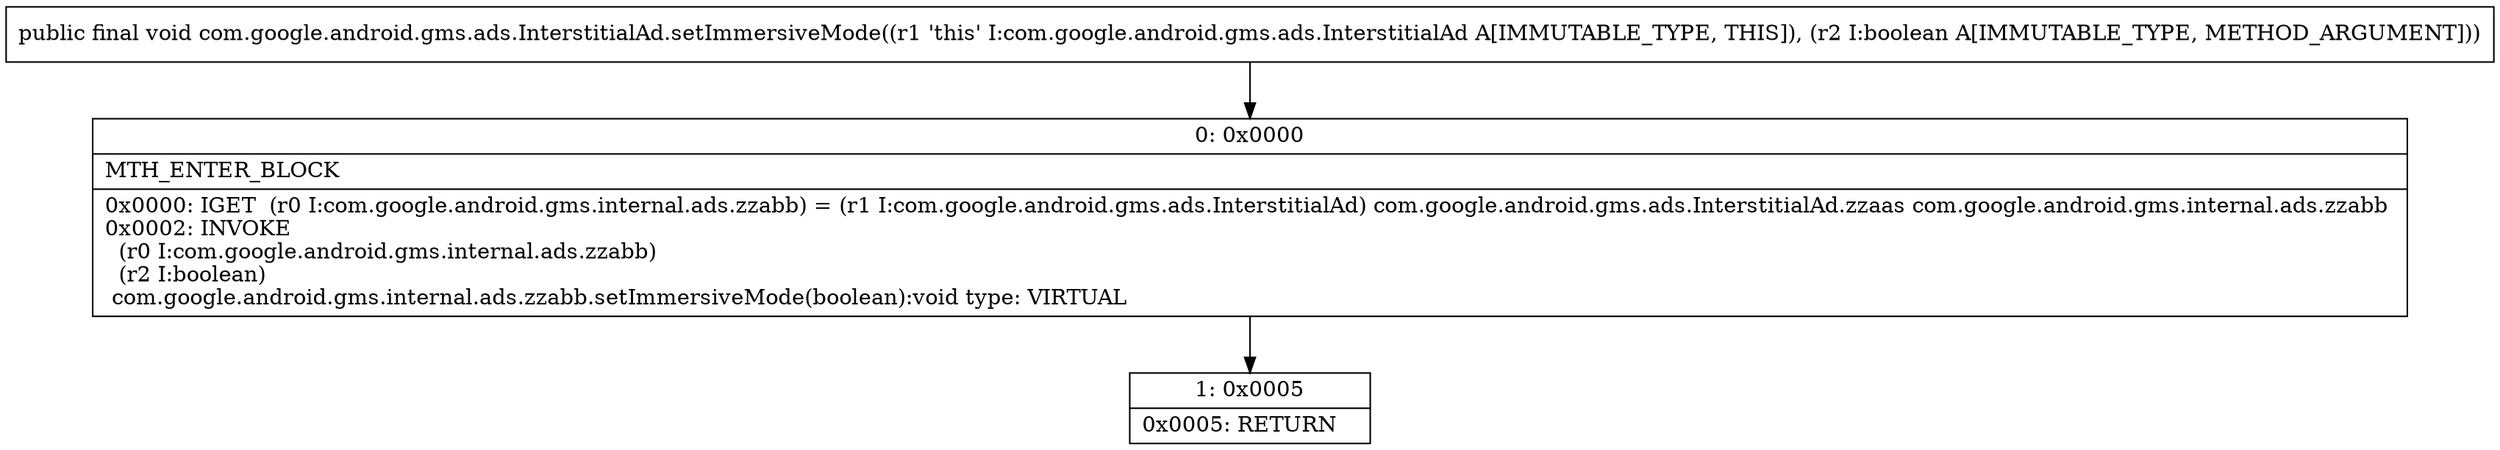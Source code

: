 digraph "CFG forcom.google.android.gms.ads.InterstitialAd.setImmersiveMode(Z)V" {
Node_0 [shape=record,label="{0\:\ 0x0000|MTH_ENTER_BLOCK\l|0x0000: IGET  (r0 I:com.google.android.gms.internal.ads.zzabb) = (r1 I:com.google.android.gms.ads.InterstitialAd) com.google.android.gms.ads.InterstitialAd.zzaas com.google.android.gms.internal.ads.zzabb \l0x0002: INVOKE  \l  (r0 I:com.google.android.gms.internal.ads.zzabb)\l  (r2 I:boolean)\l com.google.android.gms.internal.ads.zzabb.setImmersiveMode(boolean):void type: VIRTUAL \l}"];
Node_1 [shape=record,label="{1\:\ 0x0005|0x0005: RETURN   \l}"];
MethodNode[shape=record,label="{public final void com.google.android.gms.ads.InterstitialAd.setImmersiveMode((r1 'this' I:com.google.android.gms.ads.InterstitialAd A[IMMUTABLE_TYPE, THIS]), (r2 I:boolean A[IMMUTABLE_TYPE, METHOD_ARGUMENT])) }"];
MethodNode -> Node_0;
Node_0 -> Node_1;
}

